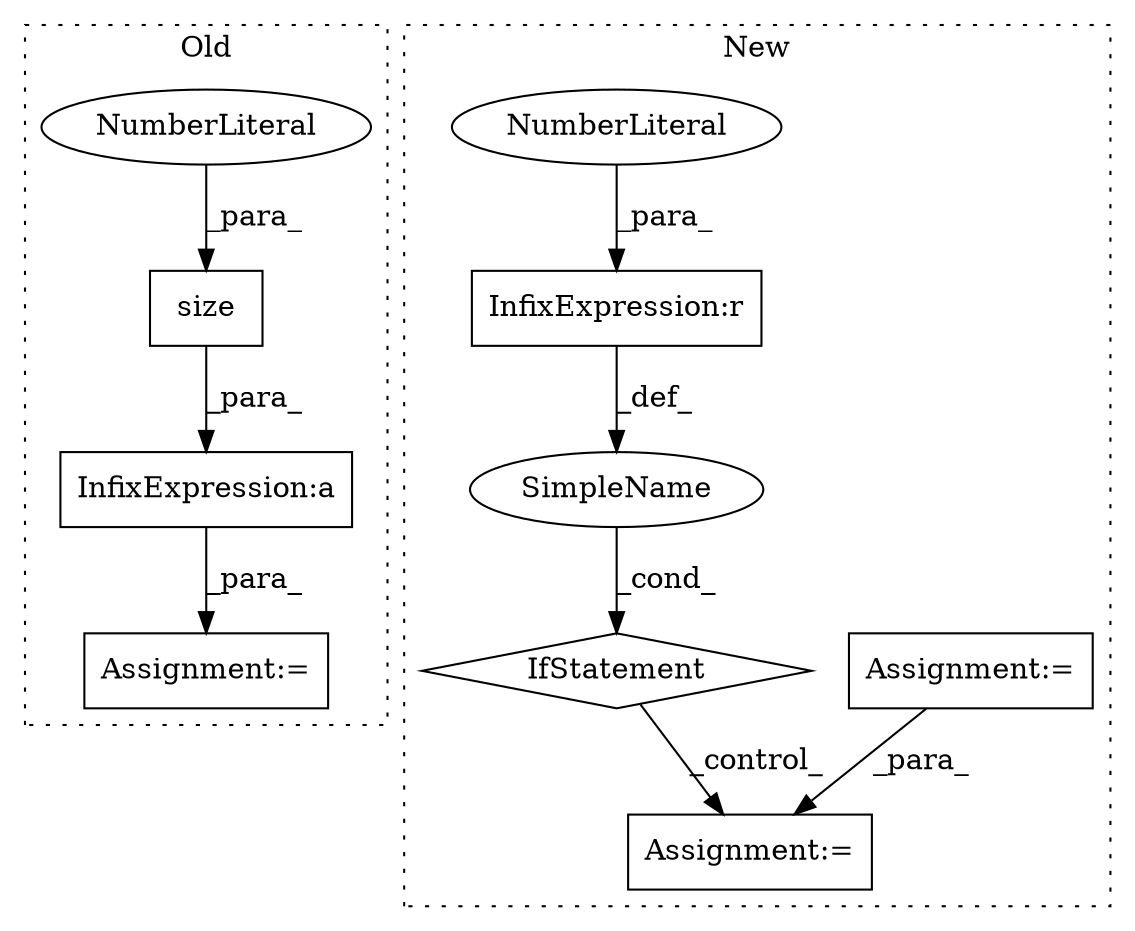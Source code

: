 digraph G {
subgraph cluster0 {
1 [label="size" a="32" s="1919,1925" l="5,1" shape="box"];
3 [label="Assignment:=" a="7" s="1951" l="1" shape="box"];
6 [label="NumberLiteral" a="34" s="1924" l="1" shape="ellipse"];
10 [label="InfixExpression:a" a="27" s="1968" l="3" shape="box"];
label = "Old";
style="dotted";
}
subgraph cluster1 {
2 [label="IfStatement" a="25" s="1787,1812" l="4,2" shape="diamond"];
4 [label="Assignment:=" a="7" s="1837" l="1" shape="box"];
5 [label="SimpleName" a="42" s="" l="" shape="ellipse"];
7 [label="Assignment:=" a="7" s="1670" l="1" shape="box"];
8 [label="InfixExpression:r" a="27" s="1808" l="3" shape="box"];
9 [label="NumberLiteral" a="34" s="1811" l="1" shape="ellipse"];
label = "New";
style="dotted";
}
1 -> 10 [label="_para_"];
2 -> 4 [label="_control_"];
5 -> 2 [label="_cond_"];
6 -> 1 [label="_para_"];
7 -> 4 [label="_para_"];
8 -> 5 [label="_def_"];
9 -> 8 [label="_para_"];
10 -> 3 [label="_para_"];
}